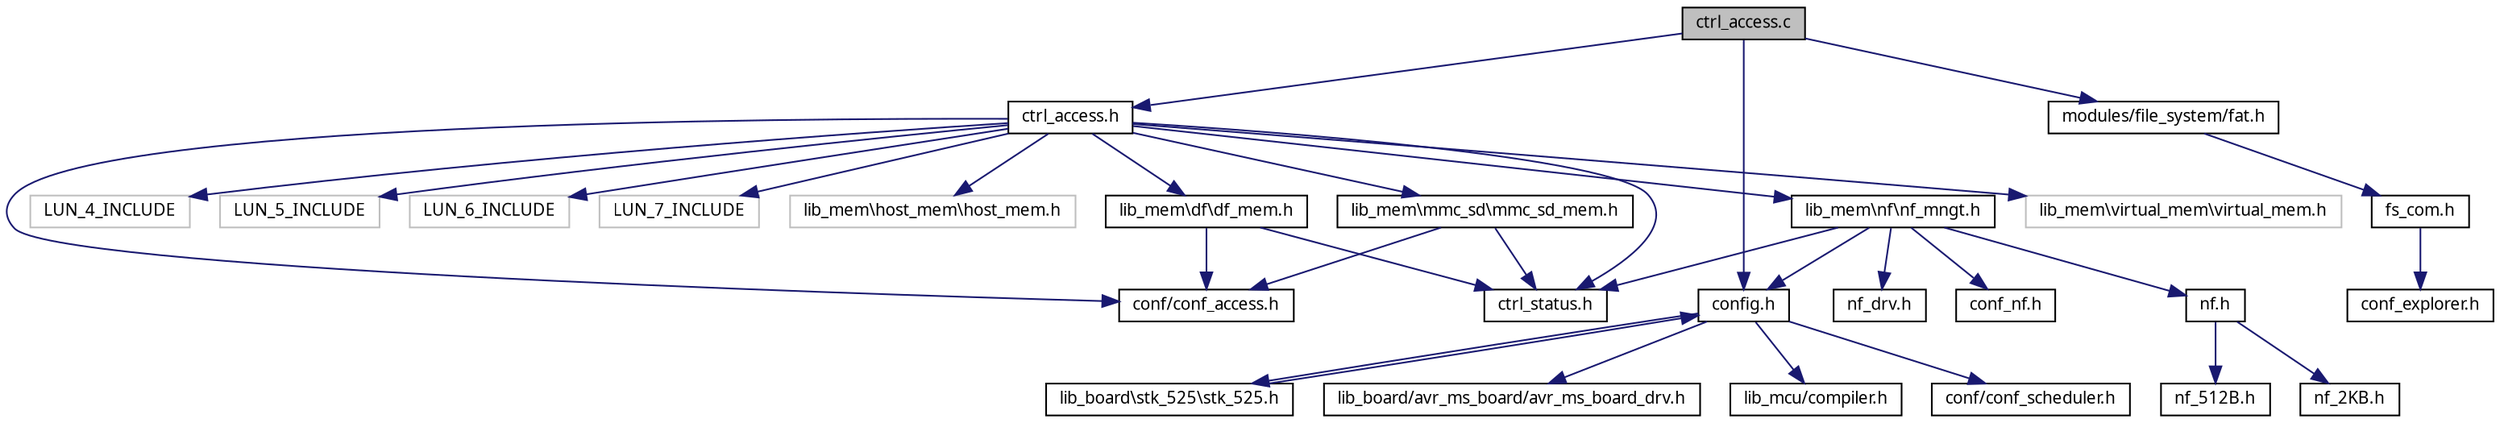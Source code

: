 digraph G
{
  edge [fontname="FreeSans.ttf",fontsize=10,labelfontname="FreeSans.ttf",labelfontsize=10];
  node [fontname="FreeSans.ttf",fontsize=10,shape=record];
  Node1 [label="ctrl_access.c",height=0.2,width=0.4,color="black", fillcolor="grey75", style="filled" fontcolor="black"];
  Node1 -> Node2 [color="midnightblue",fontsize=10,style="solid",fontname="FreeSans.ttf"];
  Node2 [label="config.h",height=0.2,width=0.4,color="black", fillcolor="white", style="filled",URL="$a00039.html"];
  Node2 -> Node3 [color="midnightblue",fontsize=10,style="solid",fontname="FreeSans.ttf"];
  Node3 [label="lib_mcu/compiler.h",height=0.2,width=0.4,color="black", fillcolor="white", style="filled",URL="$a00032.html"];
  Node2 -> Node4 [color="midnightblue",fontsize=10,style="solid",fontname="FreeSans.ttf"];
  Node4 [label="conf/conf_scheduler.h",height=0.2,width=0.4,color="black", fillcolor="white", style="filled",URL="$a00036.html"];
  Node2 -> Node5 [color="midnightblue",fontsize=10,style="solid",fontname="FreeSans.ttf"];
  Node5 [label="lib_board\\stk_525\\stk_525.h",height=0.2,width=0.4,color="black", fillcolor="white", style="filled",URL="$a00073.html"];
  Node5 -> Node2 [color="midnightblue",fontsize=10,style="solid",fontname="FreeSans.ttf"];
  Node2 -> Node6 [color="midnightblue",fontsize=10,style="solid",fontname="FreeSans.ttf"];
  Node6 [label="lib_board/avr_ms_board/avr_ms_board_drv.h",height=0.2,width=0.4,color="black", fillcolor="white", style="filled",URL="$a00029.html"];
  Node1 -> Node7 [color="midnightblue",fontsize=10,style="solid",fontname="FreeSans.ttf"];
  Node7 [label="ctrl_access.h",height=0.2,width=0.4,color="black", fillcolor="white", style="filled",URL="$a00041.html"];
  Node7 -> Node8 [color="midnightblue",fontsize=10,style="solid",fontname="FreeSans.ttf"];
  Node8 [label="conf/conf_access.h",height=0.2,width=0.4,color="black", fillcolor="white", style="filled",URL="$a00033.html"];
  Node7 -> Node9 [color="midnightblue",fontsize=10,style="solid",fontname="FreeSans.ttf"];
  Node9 [label="ctrl_status.h",height=0.2,width=0.4,color="black", fillcolor="white", style="filled",URL="$a00042.html"];
  Node7 -> Node10 [color="midnightblue",fontsize=10,style="solid",fontname="FreeSans.ttf"];
  Node10 [label="lib_mem\\virtual_mem\\virtual_mem.h",height=0.2,width=0.4,color="grey75", fillcolor="white", style="filled"];
  Node7 -> Node11 [color="midnightblue",fontsize=10,style="solid",fontname="FreeSans.ttf"];
  Node11 [label="lib_mem\\nf\\nf_mngt.h",height=0.2,width=0.4,color="black", fillcolor="white", style="filled",URL="$a00063.html"];
  Node11 -> Node2 [color="midnightblue",fontsize=10,style="solid",fontname="FreeSans.ttf"];
  Node11 -> Node12 [color="midnightblue",fontsize=10,style="solid",fontname="FreeSans.ttf"];
  Node12 [label="conf_nf.h",height=0.2,width=0.4,color="black", fillcolor="white", style="filled",URL="$a00035.html"];
  Node11 -> Node13 [color="midnightblue",fontsize=10,style="solid",fontname="FreeSans.ttf"];
  Node13 [label="nf.h",height=0.2,width=0.4,color="black", fillcolor="white", style="filled",URL="$a00057.html"];
  Node13 -> Node14 [color="midnightblue",fontsize=10,style="solid",fontname="FreeSans.ttf"];
  Node14 [label="nf_512B.h",height=0.2,width=0.4,color="black", fillcolor="white", style="filled",URL="$a00059.html"];
  Node13 -> Node15 [color="midnightblue",fontsize=10,style="solid",fontname="FreeSans.ttf"];
  Node15 [label="nf_2KB.h",height=0.2,width=0.4,color="black", fillcolor="white", style="filled",URL="$a00058.html"];
  Node11 -> Node9 [color="midnightblue",fontsize=10,style="solid",fontname="FreeSans.ttf"];
  Node11 -> Node16 [color="midnightblue",fontsize=10,style="solid",fontname="FreeSans.ttf"];
  Node16 [label="nf_drv.h",height=0.2,width=0.4,color="black", fillcolor="white", style="filled",URL="$a00061.html"];
  Node7 -> Node17 [color="midnightblue",fontsize=10,style="solid",fontname="FreeSans.ttf"];
  Node17 [label="lib_mem\\df\\df_mem.h",height=0.2,width=0.4,color="black", fillcolor="white", style="filled",URL="$a00048.html"];
  Node17 -> Node8 [color="midnightblue",fontsize=10,style="solid",fontname="FreeSans.ttf"];
  Node17 -> Node9 [color="midnightblue",fontsize=10,style="solid",fontname="FreeSans.ttf"];
  Node7 -> Node18 [color="midnightblue",fontsize=10,style="solid",fontname="FreeSans.ttf"];
  Node18 [label="lib_mem\\mmc_sd\\mmc_sd_mem.h",height=0.2,width=0.4,color="black", fillcolor="white", style="filled",URL="$a00056.html"];
  Node18 -> Node8 [color="midnightblue",fontsize=10,style="solid",fontname="FreeSans.ttf"];
  Node18 -> Node9 [color="midnightblue",fontsize=10,style="solid",fontname="FreeSans.ttf"];
  Node7 -> Node19 [color="midnightblue",fontsize=10,style="solid",fontname="FreeSans.ttf"];
  Node19 [label="LUN_4_INCLUDE",height=0.2,width=0.4,color="grey75", fillcolor="white", style="filled"];
  Node7 -> Node20 [color="midnightblue",fontsize=10,style="solid",fontname="FreeSans.ttf"];
  Node20 [label="LUN_5_INCLUDE",height=0.2,width=0.4,color="grey75", fillcolor="white", style="filled"];
  Node7 -> Node21 [color="midnightblue",fontsize=10,style="solid",fontname="FreeSans.ttf"];
  Node21 [label="LUN_6_INCLUDE",height=0.2,width=0.4,color="grey75", fillcolor="white", style="filled"];
  Node7 -> Node22 [color="midnightblue",fontsize=10,style="solid",fontname="FreeSans.ttf"];
  Node22 [label="LUN_7_INCLUDE",height=0.2,width=0.4,color="grey75", fillcolor="white", style="filled"];
  Node7 -> Node23 [color="midnightblue",fontsize=10,style="solid",fontname="FreeSans.ttf"];
  Node23 [label="lib_mem\\host_mem\\host_mem.h",height=0.2,width=0.4,color="grey75", fillcolor="white", style="filled"];
  Node1 -> Node24 [color="midnightblue",fontsize=10,style="solid",fontname="FreeSans.ttf"];
  Node24 [label="modules/file_system/fat.h",height=0.2,width=0.4,color="black", fillcolor="white", style="filled",URL="$a00049.html"];
  Node24 -> Node25 [color="midnightblue",fontsize=10,style="solid",fontname="FreeSans.ttf"];
  Node25 [label="fs_com.h",height=0.2,width=0.4,color="black", fillcolor="white", style="filled",URL="$a00051.html",tooltip="FAT services."];
  Node25 -> Node26 [color="midnightblue",fontsize=10,style="solid",fontname="FreeSans.ttf"];
  Node26 [label="conf_explorer.h",height=0.2,width=0.4,color="black", fillcolor="white", style="filled",URL="$a00034.html",tooltip="FAT 12/16/32 Services."];
}
